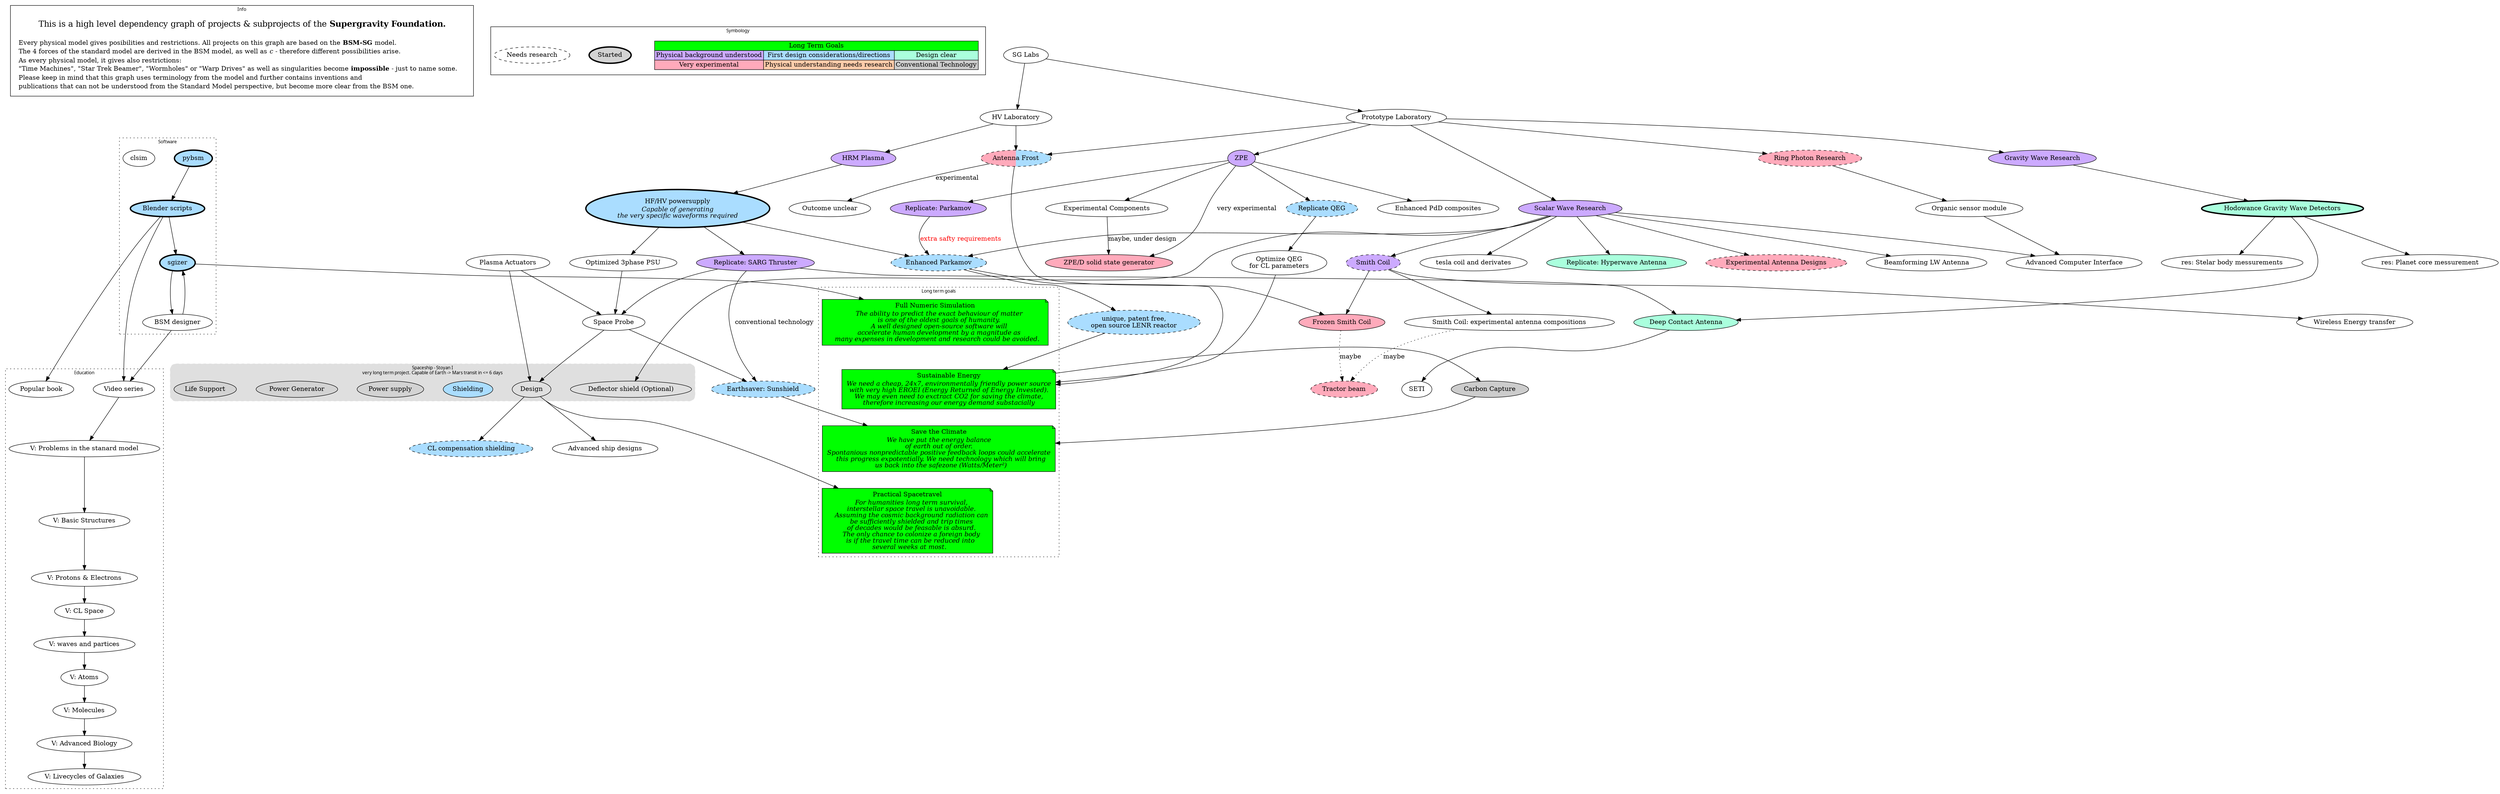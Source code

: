 digraph Projects {
ordering=out;
rankdir=TB
compound=true
splines="true";
nodesep=0.6
graph [fontsize=10 fontname="Verdana" compound=true,ordering=out];

  subgraph cluster_06 { 
    label = "Info";
    info_box [shape=plaintext,label=<
<TABLE BORDER="0" CELLBORDER="0" CELLSPACING="0">
  <TR>
    <TD ALIGN="CENTER"><FONT POINT-SIZE="18">This is a high level dependency graph of projects &amp; subprojects of the <b>Supergravity Foundation.</b></FONT></TD>
  </TR>
    <TR>
    <TD ALIGN="LEFT">&nbsp;</TD>
  </TR>
  <TR>
    <TD ALIGN="LEFT">Every physical model gives posibilities and restrictions. All projects on this graph are based on the <b>BSM-SG</b> model.
    </TD>
  </TR>
  <TR>
    <TD ALIGN="LEFT">The 4 forces of the standard model are derived in the BSM model, as well as <i>c</i> - therefore different possibilities arise.
    </TD>
  </TR>
  <TR>
    <TD ALIGN="LEFT">As every physical model, it gives also restrictions:</TD>
  </TR>
  <TR>
    <TD ALIGN="LEFT">"Time Machines", "Star Trek Beamer", "Wormholes" or "Warp Drives" as well as singularities become <b>impossible</b> - just to name some.
    </TD>
  </TR>
  <TR>
    <TD ALIGN="LEFT">Please keep in mind that this graph uses terminology from the model and further contains inventions and</TD>
    </TR>
  <TR>
    <TD ALIGN="LEFT">publications that can not be understood from the Standard Model perspective, but become more clear from the BSM one.    </TD>
  </TR>
</TABLE>>
  ]
  }


  subgraph cluster_04 { 
    label = "Symbology";
    /*
    key [label=<<table border="0" cellpadding="2" cellspacing="0" cellborder="0">
      <tr><td align="right" port="i1">item 1</td></tr>
      <tr><td align="right" port="i2">item 2</td></tr>
      <tr><td align="right" port="i3">item 3</td></tr>
      <tr><td align="right" port="i4">item 4</td></tr>
      </table>>]
    key2 [label=<<table border="0" cellpadding="2" cellspacing="0" cellborder="0">
      <tr><td port="i1">&nbsp;</td></tr>
      <tr><td port="i2">&nbsp;</td></tr>
      <tr><td port="i3">&nbsp;</td></tr>
      <tr><td port="i4">&nbsp;</td></tr>
      </table>>]
    key:i1:e -> key2:i1:w [style=dashed]
    key:i2:e -> key2:i2:w [color=gray]
    key:i3:e -> key2:i3:w [color=peachpuff3]
    key:i4:e -> key2:i4:w [color=turquoise4, style=dotted]
*/
  a [shape=plaintext,label=<
<TABLE BORDER="0" CELLBORDER="1" CELLSPACING="0">
  <TR>
    <TD COLSPAN="4" BGCOLOR="#00FF00">Long Term Goals</TD>
  </TR>
  <TR>
    <TD BGCOLOR="#CCAAFF">Physical background understood</TD>
    <TD BGCOLOR="#AADDFF">First design considerations/directions</TD>
    <TD BGCOLOR="#AAFFDD">Design clear</TD>
  </TR>
  <TR>
    <TD BGCOLOR="#FFAABB">Very experimental</TD>
    <TD BGCOLOR="#FFCCAA">Physical understanding needs research</TD>
    <TD BGCOLOR="#CCCCCC">Conventional Technology</TD>
  </TR>
</TABLE>>
  ]
    "Started"[style="filled,setlinewidth(3)"]
    "Needs research"[style="dashed"]
    }


subgraph cluster_05 {
 style="dotted";
 rankdir=TB
 label = "Long term goals";
 "save_energy_balance"[pos="10,100!",point="10,100!",pin="true", fillcolor="#00ff00",shape="note", style="filled",label=<
<TABLE BORDER="0" CELLBORDER="0" CELLSPACING="0">
  <TR><TD>Save the Climate</TD></TR>
  <TR><TD><I>We have put the energy balance<BR/>of earth out of order.<BR/>Spontanious nonpredictable positive feedback loops could accelerate<BR/>
  this progress expotentially. We need technology which will bring<BR/>
  us back into the safezone (Watts/Meter²)</I></TD></TR>
</TABLE>>
 ]
 "sustainable_energy"[fillcolor="#00ff00", shape="note", style="filled",label=<
<TABLE BORDER="0" CELLBORDER="0" CELLSPACING="0">
  <TR><TD>Sustainable Energy</TD></TR>
  <TR><TD><I>We need a cheap, 24x7, environmentally friendly power source<BR/>with very high EROEI (Energy Returned of Energy Invested).<BR/>We may even need to exctract CO2 for saving the climate,<BR/>therefore increasing our energy demand substacially</I></TD></TR>
</TABLE>>]
 "full_simulation"[shape="note", fillcolor="#00ff00",style="filled", label=<
<TABLE BORDER="0" CELLBORDER="0" CELLSPACING="0">
  <TR><TD>Full Numeric Simulation</TD></TR>
  <TR><TD><I>
    The ability to predict the exact behaviour of matter<BR/>
    is one of the oldest goals of humanity.<BR/>
    A well designed open-source software will<BR/>
    accelerate human development by a magnitude as<BR/>
    many expenses in development and research could be avoided.
  </I></TD></TR>
</TABLE>>
 ]
  "space_travel"[fillcolor="#00ff00", shape="note", style="filled",label=<
<TABLE BORDER="0" CELLBORDER="0" CELLSPACING="0">
  <TR><TD>Practical Spacetravel</TD></TR>
  <TR><TD><I>
    For humanities long term survival,<BR/>
    interstellar space travel is unavoidable.<BR/>
    Assuming the cosmic background radiation can<BR/>
    be sufficiently shielded and trip times<BR/>
    of decades would be feasable is absurd.<BR/>
    The only chance to colonize a foreign body<BR/>
    is if the travel time can be reduced into <BR/>
    several weeks at most.
  </I></TD></TR>
</TABLE>>]
 full_simulation -> sustainable_energy[style=invis,weight=0.1]
 sustainable_energy -> save_energy_balance[style=invis,weight=0.1]
 save_energy_balance -> space_travel[style=invis,weight=0.1]

}

 
 "Optimized QEG"[label="Optimize QEG\nfor CL parameters"]
 
 // physics clear
 "ZPE"[style="filled", fillcolor="#CCAAFF"]
 "Scalar Wave Research"[style="filled", fillcolor="#CCAAFF"]
 "Gravity Wave Research"[style="filled", fillcolor="#CCAAFF"]
 "HRM Plasma"[style="filled", fillcolor="#CCAAFF"]
 "Replicate: Parkamov"[style="filled", fillcolor="#CCAAFF"]
 "Smith Coil"[style="filled,dashed", fillcolor="#CCAAFF"]
 "hrm_power" [style="filled,setlinewidth(3)", fillcolor="#AADDFF", label=<
<TABLE BORDER="0" CELLBORDER="0" CELLSPACING="0">
  <TR><TD>HF/HV powersupply</TD></TR>
  <TR><TD><I>Capable of generating<BR/>the very specific waveforms required</I></TD></TR>
</TABLE>>
 ]
 "sarg_thruster" [style="filled", fillcolor="#CCAAFF", label="Replicate: SARG Thruster"]

 // first design
 //     "First design considerations/directions"[style="filled", fillcolor="#AADDFF"]
 "Blender scripts"[style="filled,setlinewidth(3)", fillcolor="#AADDFF"]
 "sgizer"[style="filled,setlinewidth(3)", fillcolor="#AADDFF"]
 "pybsm"[style="filled,setlinewidth(3)", fillcolor="#AADDFF"]
 "sunshield"[style="filled,dashed", fillcolor="#AADDFF",label="Earthsaver: Sunshield"]
 "Enhanced Parkamov"[style="dashed,filled", fillcolor="#AADDFF"]
 "unique_lenr_reactor"[style="dashed,filled", fillcolor="#AADDFF", label="unique, patent free,\nopen source LENR reactor"]
 
 "CL compensation shielding"[style="dashed,filled", fillcolor="#AADDFF"]

 // design clear
 //   "Design clear"[style="filled", fillcolor="#AAFFDD"]
 "Hodowance Gravity Wave Detectors"[style="filled,setlinewidth(3)", fillcolor="#AAFFDD"]
 "Deep Contact Antenna"[style="filled", fillcolor="#AAFFDD"]
 "Replicate: Hyperwave Antenna"[style="filled", fillcolor="#AAFFDD"]
 
 // experimental designs
 "antenna_frost"[label="Antenna Frost",style="filled,dashed,striped", fillcolor="#FFAABB;0.5:#AADDFF"]
 "Ring Photon Research"[style="filled,dashed", fillcolor="#FFAABB"]
 "ZPE/D solid state generator"[style="filled", fillcolor="#FFAABB"]
 "Frozen Smith Coil"[style="filled", fillcolor="#FFAABB"]
 "Experimental Antenna Designs"[style="filled,dashed", fillcolor="#FFAABB"]
 "Tractor beam"[style="filled,dashed", fillcolor="#FFAABB"]
 
 // needs research
 // #FFCCAA
 "Replicate QEG"[style="filled,dashed", fillcolor="#AADDFF"]
 
 // conventional technology
 "Carbon Capture"[style="filled", fillcolor="#CCCCCC"]
 
 "Stoyan I Design" -> "space_travel" [ltail=cluster_0]
 
 "Plasma Actuators" -> "Stoyan I Design"

 "Stoyan I Design" -> "CL compensation shielding"
 "Stoyan I Design" -> "Advanced ship designs"

 "SG Labs" -> "HV Laboratory"
 "SG Labs" -> "Prototype Laboratory"
 "HV Laboratory" -> "HRM Plasma"
 "HRM Plasma" -> "hrm_power"
 "hrm_power" -> "Optimized 3phase PSU" -> "Space Probe"
 "sarg_thruster" -> "Deep Contact Antenna"
 "sarg_thruster" -> "Space Probe"
 "Plasma Actuators" -> "Space Probe"
 "Space Probe" -> "Stoyan I Design"[ltail=cluster_0]

 "Space Probe" -> "sunshield"

 "hrm_power" -> "sarg_thruster"
 "sarg_thruster" -> "sunshield"[label="conventional technology"]
 
 "sunshield" -> "save_energy_balance"
 "sustainable_energy" -> "Carbon Capture"
 "Carbon Capture" -> "save_energy_balance"

 "HV Laboratory" -> "antenna_frost"

 "antenna_frost" -> "Outcome unclear"[label="experimental"]

 "Prototype Laboratory" -> "Scalar Wave Research"
 "Scalar Wave Research" -> "Smith Coil"
 "Scalar Wave Research" -> "tesla coil and derivates"
 "Scalar Wave Research" -> "Replicate: Hyperwave Antenna"
 "Scalar Wave Research" -> "Deflector shield"
 "Scalar Wave Research" -> "Experimental Antenna Designs"
 "Scalar Wave Research" -> "Beamforming LW Antenna"

 # we can combine the antanna frost principle with a Smith Coil design
 "Smith Coil" -> "Frozen Smith Coil"
 "antenna_frost" -> "Frozen Smith Coil"


 "Organic sensor module" -> "Advanced Computer Interface"
 "Scalar Wave Research" -> "Advanced Computer Interface"

 "Smith Coil" -> "Smith Coil: experimental antenna compositions"
 "Smith Coil" -> "Wireless Energy transfer"
 "Smith Coil: experimental antenna compositions" -> "Tractor beam"[label="maybe", style="dotted"]
 "Frozen Smith Coil" -> "Tractor beam"[label="maybe", style="dotted"]


 "Prototype Laboratory" -> "Gravity Wave Research"
 "Gravity Wave Research" -> "Hodowance Gravity Wave Detectors"
 "Hodowance Gravity Wave Detectors" -> "Deep Contact Antenna"
 "Deep Contact Antenna" -> "SETI"
 "Hodowance Gravity Wave Detectors" -> "res: Planet core messurement"
 "Hodowance Gravity Wave Detectors" -> "res: Stelar body messurements"

 "Prototype Laboratory" -> "antenna_frost"
 "Prototype Laboratory" -> "ZPE"

 "Prototype Laboratory" -> "Ring Photon Research"
 "Ring Photon Research" -> "Organic sensor module"

 "Scalar Wave Research" -> "Enhanced Parkamov"
 "hrm_power" -> "Enhanced Parkamov"
 "ZPE" -> "Replicate: Parkamov"
 "Replicate: Parkamov" -> "Enhanced Parkamov"[label="extra safty requirements", fontcolor="#ff0000"]
 "Enhanced Parkamov" -> "unique_lenr_reactor"
 "ZPE" -> "Enhanced PdD composites"
 "ZPE" -> "Replicate QEG" -> "Optimized QEG"
 "ZPE" -> "ZPE/D solid state generator"[label="very experimental"]
 "Experimental Components" -> "ZPE/D solid state generator"[label="maybe, under design"]
 "ZPE" -> "Experimental Components"
 "Optimized QEG" -> "sustainable_energy"
 "Enhanced Parkamov" -> "sustainable_energy"
 "unique_lenr_reactor" -> "sustainable_energy"

 subgraph cluster_0 {
  style="rounded,dashed,filled"
  color="#DFDFDF"
  node [style=filled];
  label="Spaceship - Stoyan I\nvery long term project. Capable of Earth -> Mars transit in <= 6 days";
  "Stoyan I Design"[label="Design"]
  "Shielding"[fillcolor="#AADDFF"]
  "Deflector shield"[label="Deflector shield (Optional)"]
  "Power supply"
  "Power Generator"
  "Life Support";
 }

 
 subgraph cluster_01 {
    label="Education"
    rankdir="TB"
    style="dotted";
    "Video series" -> "V: Problems in the stanard model" -> "V: Basic Structures" -> "V: Protons & Electrons" -> "V: CL Space" -> "V: waves and partices" -> "V: Atoms" -> "V: Molecules" -> "V: Advanced Biology" -> "V: Livecycles of Galaxies"
    "Popular book"
 }

 subgraph cluster_02 {
    label="Software";
    style="dotted"
    "Blender scripts"
    "clsim"
    "sgizer" -> "full_simulation"
    "BSM designer";
    "pybsm" -> "Blender scripts";
}

  "BSM designer" -> "Video series"

  "Blender scripts" -> "Video series"
  "Blender scripts" -> "sgizer"
  "Blender scripts" -> "Popular book"
  "BSM designer" -> "sgizer";
  "sgizer" -> "BSM designer";

/*
 subgraph cluster_03 {
  label="crowdfunding"
  "V: What the BSM model can bring us & what we do"
  "V: Problems"
  "V: State of our planet"
  "V: Details on the model"
}
*/
}
